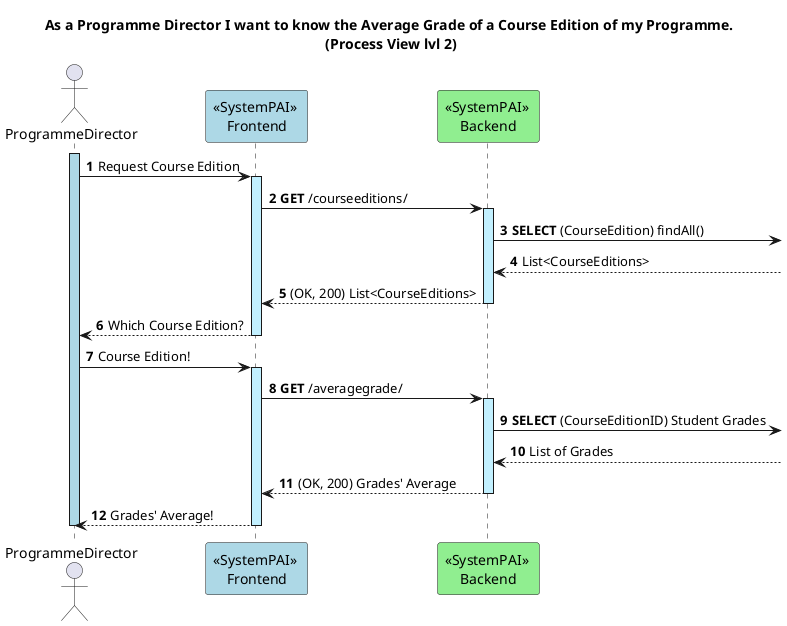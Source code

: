 @startuml

autonumber

title As a Programme Director I want to know the Average Grade of a Course Edition of my Programme. \n(Process View lvl 2)

actor ProgrammeDirector as PD
participant "<<SystemPAI>> \nFrontend" as FE #lightblue
participant "<<SystemPAI>> \nBackend" as BE #lightgreen

activate PD #lightblue
PD -> FE ++ #application : Request Course Edition
FE -> BE ++ #application: **GET** /courseeditions/
BE -> : **SELECT** (CourseEdition) findAll()
BE <-- : List<CourseEditions>
BE --> FE --: (OK, 200) List<CourseEditions>
FE --> PD --: Which Course Edition?

PD -> FE ++ #application: Course Edition!
FE -> BE ++ #application: **GET** /averagegrade/
BE ->  : **SELECT** (CourseEditionID) Student Grades
BE <-- : List of Grades
BE --> FE --: (OK, 200) Grades' Average
FE --> PD --: Grades' Average!
deactivate PD

@enduml